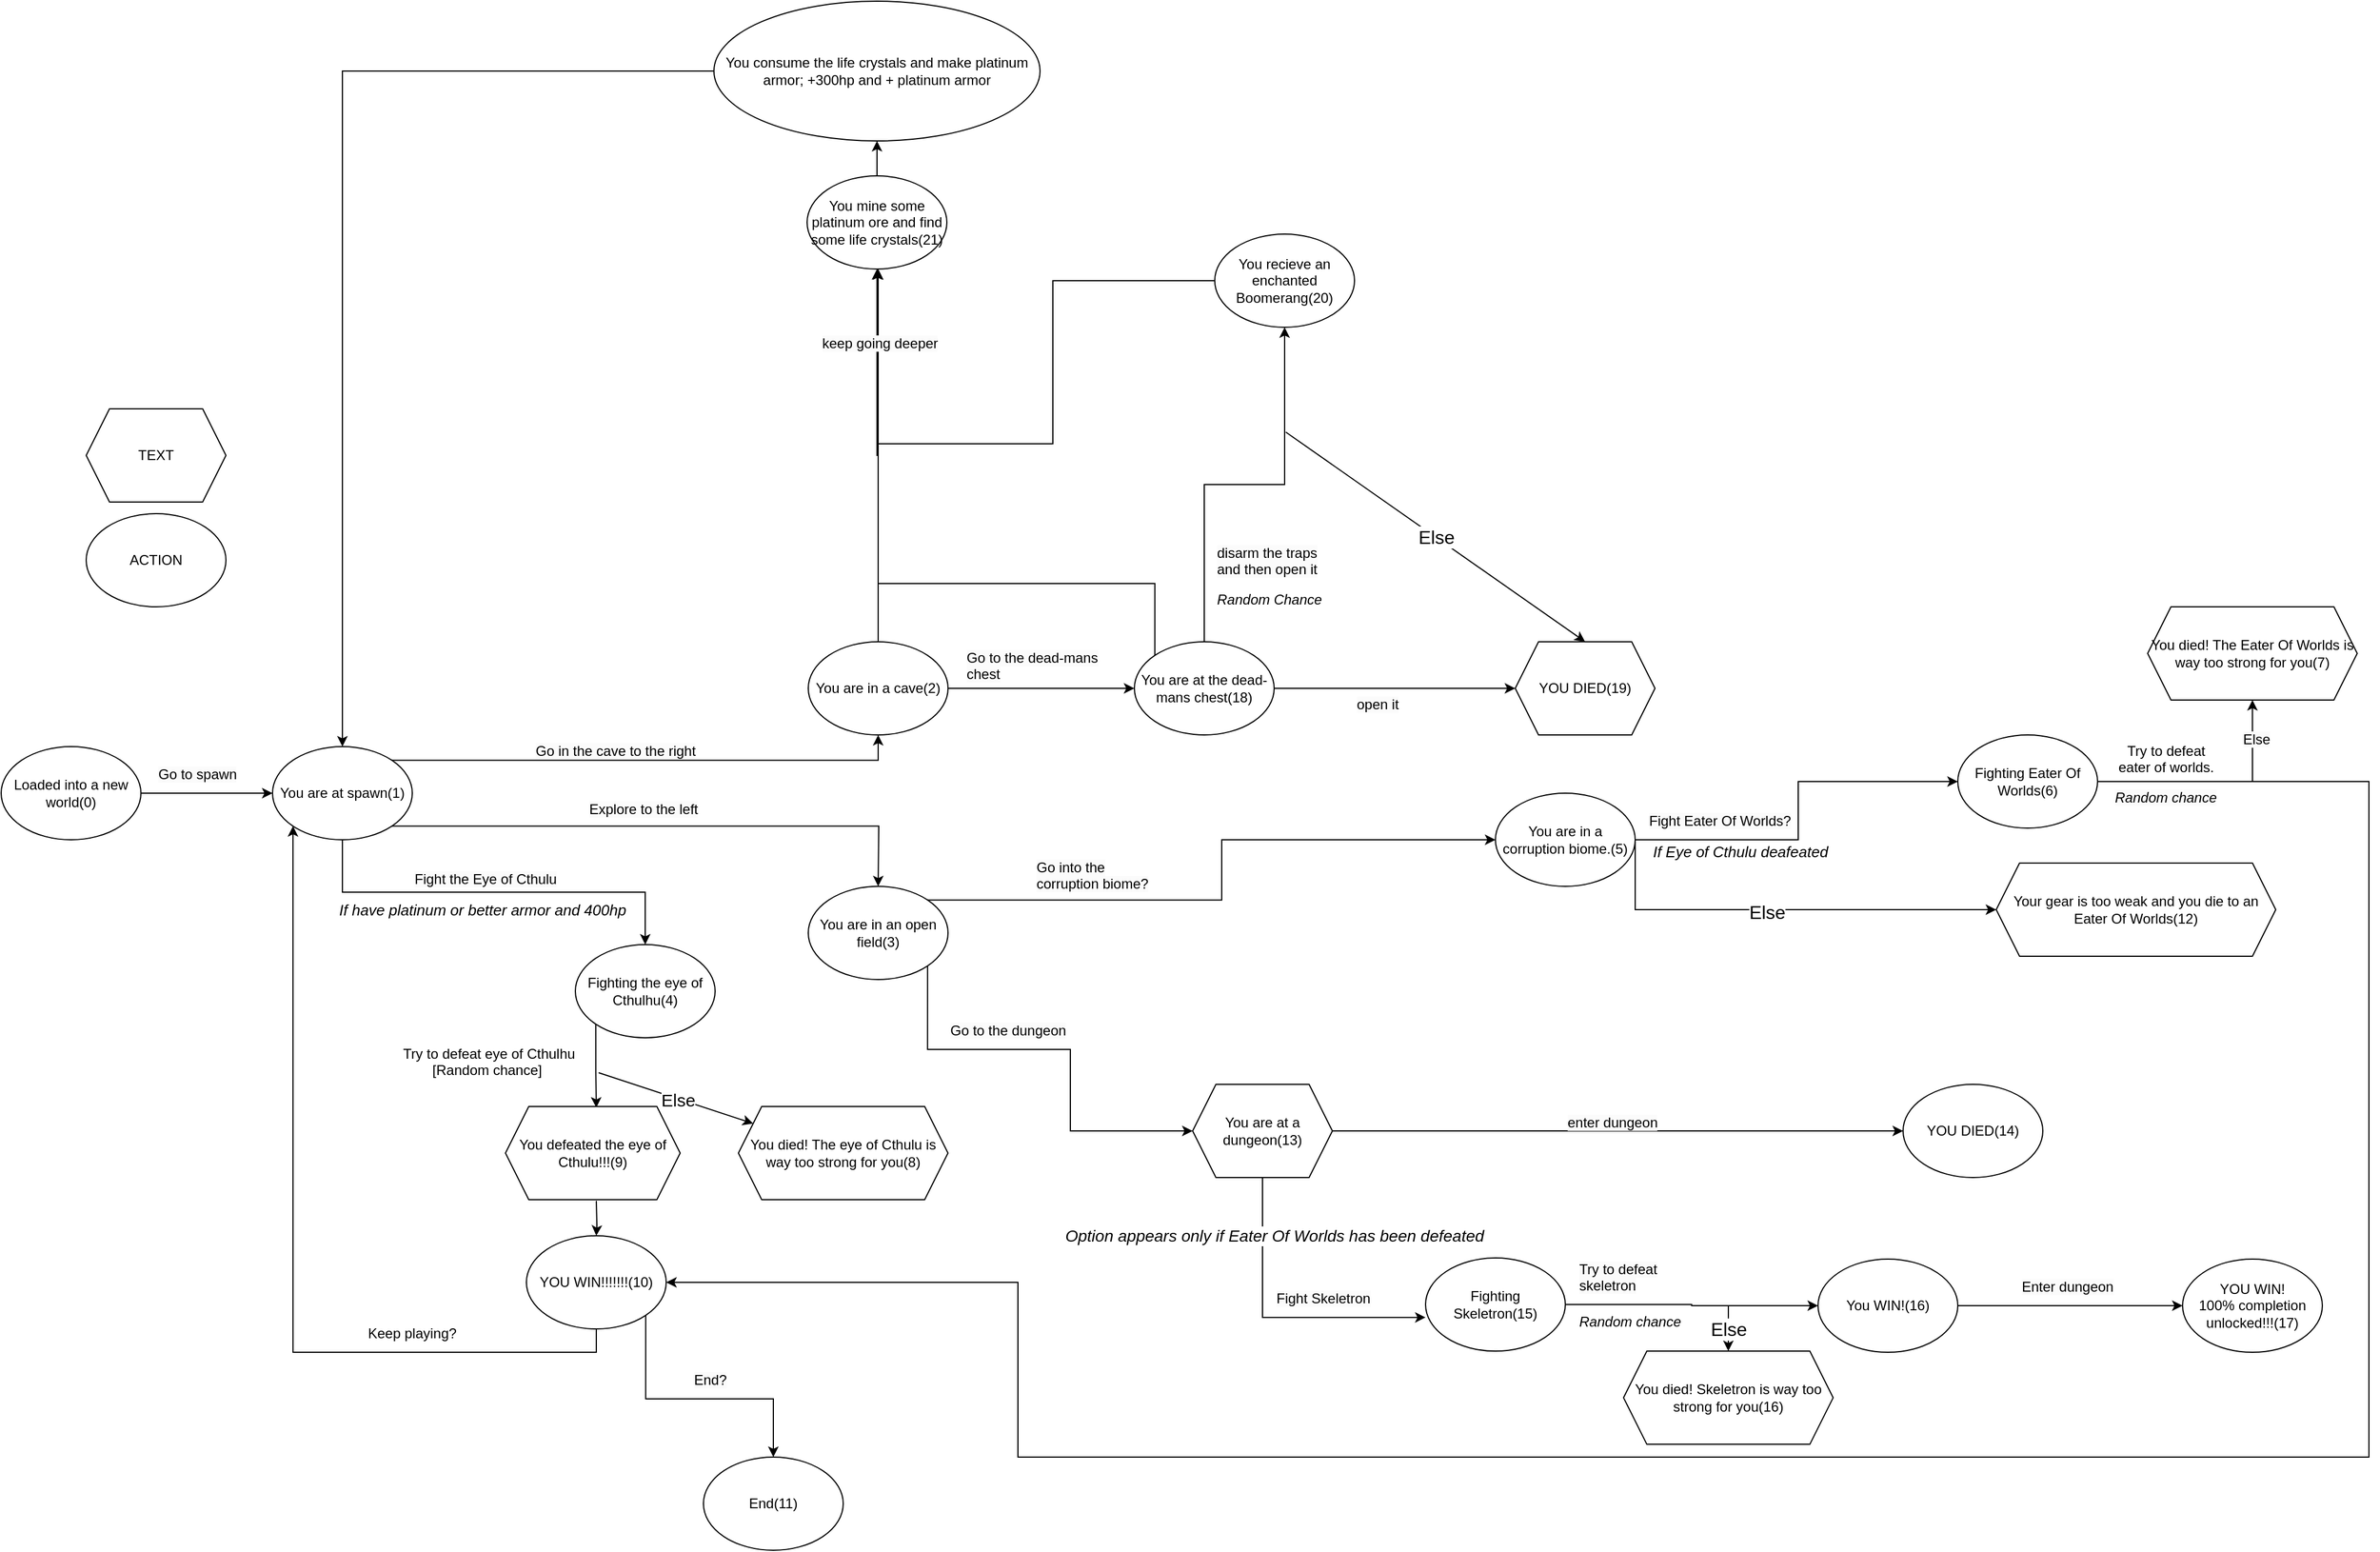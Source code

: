<mxfile version="24.8.6">
  <diagram name="Lapa-1" id="ODxWLyL7xiED9TAJw6he">
    <mxGraphModel dx="2620" dy="2102" grid="1" gridSize="10" guides="1" tooltips="1" connect="1" arrows="1" fold="1" page="1" pageScale="1" pageWidth="827" pageHeight="1169" math="0" shadow="0">
      <root>
        <mxCell id="0" />
        <mxCell id="1" parent="0" />
        <mxCell id="qAF3_04ZeRXYkpaXE9Lb-2" style="edgeStyle=orthogonalEdgeStyle;rounded=0;orthogonalLoop=1;jettySize=auto;html=1;exitX=1;exitY=0;exitDx=0;exitDy=0;" parent="1" source="qAF3_04ZeRXYkpaXE9Lb-1" target="qAF3_04ZeRXYkpaXE9Lb-4" edge="1">
          <mxGeometry relative="1" as="geometry">
            <mxPoint x="280" y="100" as="targetPoint" />
          </mxGeometry>
        </mxCell>
        <mxCell id="qAF3_04ZeRXYkpaXE9Lb-5" style="edgeStyle=orthogonalEdgeStyle;rounded=0;orthogonalLoop=1;jettySize=auto;html=1;exitX=1;exitY=1;exitDx=0;exitDy=0;" parent="1" source="qAF3_04ZeRXYkpaXE9Lb-1" edge="1">
          <mxGeometry relative="1" as="geometry">
            <mxPoint x="280" y="270" as="targetPoint" />
          </mxGeometry>
        </mxCell>
        <mxCell id="qAF3_04ZeRXYkpaXE9Lb-39" style="edgeStyle=orthogonalEdgeStyle;rounded=0;orthogonalLoop=1;jettySize=auto;html=1;exitX=0.5;exitY=1;exitDx=0;exitDy=0;" parent="1" source="qAF3_04ZeRXYkpaXE9Lb-1" target="qAF3_04ZeRXYkpaXE9Lb-40" edge="1">
          <mxGeometry relative="1" as="geometry">
            <mxPoint x="80" y="360" as="targetPoint" />
          </mxGeometry>
        </mxCell>
        <mxCell id="qAF3_04ZeRXYkpaXE9Lb-1" value="&lt;div&gt;You are at spawn(1)&lt;/div&gt;" style="ellipse;whiteSpace=wrap;html=1;" parent="1" vertex="1">
          <mxGeometry x="-240" y="150" width="120" height="80" as="geometry" />
        </mxCell>
        <mxCell id="qAF3_04ZeRXYkpaXE9Lb-16" style="edgeStyle=orthogonalEdgeStyle;rounded=0;orthogonalLoop=1;jettySize=auto;html=1;exitX=1;exitY=0.5;exitDx=0;exitDy=0;entryX=0;entryY=0.5;entryDx=0;entryDy=0;" parent="1" source="qAF3_04ZeRXYkpaXE9Lb-4" edge="1" target="XdzdodcFbIPAVNSuz9Bx-36">
          <mxGeometry relative="1" as="geometry">
            <mxPoint x="390" y="100" as="targetPoint" />
          </mxGeometry>
        </mxCell>
        <mxCell id="qAF3_04ZeRXYkpaXE9Lb-4" value="You are in a cave(2)" style="ellipse;whiteSpace=wrap;html=1;" parent="1" vertex="1">
          <mxGeometry x="220" y="60" width="120" height="80" as="geometry" />
        </mxCell>
        <mxCell id="qAF3_04ZeRXYkpaXE9Lb-9" style="edgeStyle=orthogonalEdgeStyle;rounded=0;orthogonalLoop=1;jettySize=auto;html=1;exitX=1;exitY=0;exitDx=0;exitDy=0;" parent="1" source="qAF3_04ZeRXYkpaXE9Lb-7" target="qAF3_04ZeRXYkpaXE9Lb-10" edge="1">
          <mxGeometry relative="1" as="geometry">
            <mxPoint x="440" y="230" as="targetPoint" />
          </mxGeometry>
        </mxCell>
        <mxCell id="qAF3_04ZeRXYkpaXE9Lb-13" style="edgeStyle=orthogonalEdgeStyle;rounded=0;orthogonalLoop=1;jettySize=auto;html=1;exitX=1;exitY=1;exitDx=0;exitDy=0;entryX=0;entryY=0.5;entryDx=0;entryDy=0;" parent="1" source="qAF3_04ZeRXYkpaXE9Lb-7" target="qAF3_04ZeRXYkpaXE9Lb-81" edge="1">
          <mxGeometry relative="1" as="geometry">
            <mxPoint x="430" y="380" as="targetPoint" />
            <Array as="points">
              <mxPoint x="322" y="410" />
              <mxPoint x="445" y="410" />
              <mxPoint x="445" y="480" />
            </Array>
          </mxGeometry>
        </mxCell>
        <mxCell id="qAF3_04ZeRXYkpaXE9Lb-7" value="You are in an open field(3)" style="ellipse;whiteSpace=wrap;html=1;" parent="1" vertex="1">
          <mxGeometry x="220" y="270" width="120" height="80" as="geometry" />
        </mxCell>
        <mxCell id="qAF3_04ZeRXYkpaXE9Lb-11" style="edgeStyle=orthogonalEdgeStyle;rounded=0;orthogonalLoop=1;jettySize=auto;html=1;exitX=1;exitY=0.5;exitDx=0;exitDy=0;entryX=0;entryY=0.5;entryDx=0;entryDy=0;" parent="1" source="qAF3_04ZeRXYkpaXE9Lb-10" edge="1" target="qAF3_04ZeRXYkpaXE9Lb-76">
          <mxGeometry relative="1" as="geometry">
            <mxPoint x="1290" y="190" as="targetPoint" />
            <Array as="points">
              <mxPoint x="930" y="290" />
            </Array>
          </mxGeometry>
        </mxCell>
        <mxCell id="qAF3_04ZeRXYkpaXE9Lb-56" value="&lt;font style=&quot;font-size: 16px;&quot;&gt;Else&lt;/font&gt;" style="edgeLabel;html=1;align=center;verticalAlign=middle;resizable=0;points=[];" parent="qAF3_04ZeRXYkpaXE9Lb-11" vertex="1" connectable="0">
          <mxGeometry x="-0.067" y="-2" relative="1" as="geometry">
            <mxPoint as="offset" />
          </mxGeometry>
        </mxCell>
        <mxCell id="qAF3_04ZeRXYkpaXE9Lb-54" style="edgeStyle=orthogonalEdgeStyle;rounded=0;orthogonalLoop=1;jettySize=auto;html=1;exitX=1;exitY=0.5;exitDx=0;exitDy=0;entryX=0;entryY=0.5;entryDx=0;entryDy=0;" parent="1" source="qAF3_04ZeRXYkpaXE9Lb-10" target="qAF3_04ZeRXYkpaXE9Lb-53" edge="1">
          <mxGeometry relative="1" as="geometry">
            <Array as="points">
              <mxPoint x="1070" y="230" />
              <mxPoint x="1070" y="180" />
            </Array>
          </mxGeometry>
        </mxCell>
        <mxCell id="qAF3_04ZeRXYkpaXE9Lb-55" value="&lt;span style=&quot;font-size: 13px;&quot;&gt;&lt;i&gt;If Eye of Cthulu deafeated&lt;/i&gt;&lt;/span&gt;" style="edgeLabel;html=1;align=center;verticalAlign=middle;resizable=0;points=[];" parent="qAF3_04ZeRXYkpaXE9Lb-54" vertex="1" connectable="0">
          <mxGeometry x="0.011" y="1" relative="1" as="geometry">
            <mxPoint x="-49" y="35" as="offset" />
          </mxGeometry>
        </mxCell>
        <mxCell id="qAF3_04ZeRXYkpaXE9Lb-10" value="You are in a corruption biome.(5)" style="ellipse;whiteSpace=wrap;html=1;" parent="1" vertex="1">
          <mxGeometry x="810" y="190" width="120" height="80" as="geometry" />
        </mxCell>
        <mxCell id="qAF3_04ZeRXYkpaXE9Lb-18" style="edgeStyle=orthogonalEdgeStyle;rounded=0;orthogonalLoop=1;jettySize=auto;html=1;exitX=1;exitY=0.5;exitDx=0;exitDy=0;entryX=0;entryY=0.5;entryDx=0;entryDy=0;" parent="1" target="qAF3_04ZeRXYkpaXE9Lb-69" edge="1" source="XdzdodcFbIPAVNSuz9Bx-36">
          <mxGeometry relative="1" as="geometry">
            <mxPoint x="870" y="30" as="targetPoint" />
            <mxPoint x="500" y="100" as="sourcePoint" />
          </mxGeometry>
        </mxCell>
        <mxCell id="qAF3_04ZeRXYkpaXE9Lb-20" style="edgeStyle=orthogonalEdgeStyle;rounded=0;orthogonalLoop=1;jettySize=auto;html=1;exitX=0.5;exitY=0;exitDx=0;exitDy=0;entryX=0.5;entryY=1;entryDx=0;entryDy=0;" parent="1" target="qAF3_04ZeRXYkpaXE9Lb-27" edge="1" source="XdzdodcFbIPAVNSuz9Bx-36">
          <mxGeometry relative="1" as="geometry">
            <mxPoint x="560" y="-90" as="targetPoint" />
            <mxPoint x="552.426" y="41.716" as="sourcePoint" />
          </mxGeometry>
        </mxCell>
        <mxCell id="qAF3_04ZeRXYkpaXE9Lb-25" style="edgeStyle=orthogonalEdgeStyle;rounded=0;orthogonalLoop=1;jettySize=auto;html=1;exitX=0;exitY=0;exitDx=0;exitDy=0;" parent="1" edge="1" source="XdzdodcFbIPAVNSuz9Bx-36">
          <mxGeometry relative="1" as="geometry">
            <mxPoint x="280" y="-260" as="targetPoint" />
            <mxPoint x="470" y="10" as="sourcePoint" />
            <Array as="points">
              <mxPoint x="518" y="10" />
              <mxPoint x="280" y="10" />
            </Array>
          </mxGeometry>
        </mxCell>
        <mxCell id="qAF3_04ZeRXYkpaXE9Lb-27" value="You recieve an enchanted Boomerang(20)" style="ellipse;whiteSpace=wrap;html=1;" parent="1" vertex="1">
          <mxGeometry x="569" y="-290" width="120" height="80" as="geometry" />
        </mxCell>
        <mxCell id="qAF3_04ZeRXYkpaXE9Lb-29" value="You mine some platinum ore and find some life crystals(21)" style="ellipse;whiteSpace=wrap;html=1;" parent="1" vertex="1">
          <mxGeometry x="219" y="-340" width="120" height="80" as="geometry" />
        </mxCell>
        <mxCell id="qAF3_04ZeRXYkpaXE9Lb-36" style="edgeStyle=orthogonalEdgeStyle;rounded=0;orthogonalLoop=1;jettySize=auto;html=1;exitX=0;exitY=0.5;exitDx=0;exitDy=0;" parent="1" source="qAF3_04ZeRXYkpaXE9Lb-33" target="qAF3_04ZeRXYkpaXE9Lb-1" edge="1">
          <mxGeometry relative="1" as="geometry" />
        </mxCell>
        <mxCell id="qAF3_04ZeRXYkpaXE9Lb-33" value="You consume the life crystals and make platinum armor; +300hp and + platinum armor" style="ellipse;whiteSpace=wrap;html=1;" parent="1" vertex="1">
          <mxGeometry x="139" y="-490" width="280" height="120" as="geometry" />
        </mxCell>
        <mxCell id="qAF3_04ZeRXYkpaXE9Lb-34" style="edgeStyle=orthogonalEdgeStyle;rounded=0;orthogonalLoop=1;jettySize=auto;html=1;exitX=0.5;exitY=0;exitDx=0;exitDy=0;entryX=0.5;entryY=1;entryDx=0;entryDy=0;" parent="1" source="qAF3_04ZeRXYkpaXE9Lb-4" target="qAF3_04ZeRXYkpaXE9Lb-29" edge="1">
          <mxGeometry relative="1" as="geometry">
            <mxPoint x="263.04" y="-140.96" as="targetPoint" />
          </mxGeometry>
        </mxCell>
        <mxCell id="qAF3_04ZeRXYkpaXE9Lb-38" value="" style="edgeStyle=orthogonalEdgeStyle;rounded=0;orthogonalLoop=1;jettySize=auto;html=1;" parent="1" source="qAF3_04ZeRXYkpaXE9Lb-37" target="qAF3_04ZeRXYkpaXE9Lb-1" edge="1">
          <mxGeometry relative="1" as="geometry" />
        </mxCell>
        <mxCell id="qAF3_04ZeRXYkpaXE9Lb-37" value="Loaded into a new world(0)" style="ellipse;whiteSpace=wrap;html=1;" parent="1" vertex="1">
          <mxGeometry x="-473" y="150" width="120" height="80" as="geometry" />
        </mxCell>
        <mxCell id="qAF3_04ZeRXYkpaXE9Lb-41" style="edgeStyle=orthogonalEdgeStyle;rounded=0;orthogonalLoop=1;jettySize=auto;html=1;exitX=0;exitY=1;exitDx=0;exitDy=0;" parent="1" source="qAF3_04ZeRXYkpaXE9Lb-40" edge="1">
          <mxGeometry relative="1" as="geometry">
            <mxPoint x="38.0" y="460" as="targetPoint" />
          </mxGeometry>
        </mxCell>
        <mxCell id="qAF3_04ZeRXYkpaXE9Lb-42" value="&lt;font style=&quot;font-size: 13px;&quot;&gt;&lt;i&gt;If have platinum or better armor and 400hp&lt;/i&gt;&lt;/font&gt;" style="edgeLabel;html=1;align=center;verticalAlign=middle;resizable=0;points=[];" parent="qAF3_04ZeRXYkpaXE9Lb-41" vertex="1" connectable="0">
          <mxGeometry x="-0.082" y="-2" relative="1" as="geometry">
            <mxPoint x="-96" y="-132" as="offset" />
          </mxGeometry>
        </mxCell>
        <mxCell id="qAF3_04ZeRXYkpaXE9Lb-40" value="Fighting the eye of Cthulhu(4)" style="ellipse;whiteSpace=wrap;html=1;" parent="1" vertex="1">
          <mxGeometry x="20" y="320" width="120" height="80" as="geometry" />
        </mxCell>
        <mxCell id="qAF3_04ZeRXYkpaXE9Lb-59" style="edgeStyle=orthogonalEdgeStyle;rounded=0;orthogonalLoop=1;jettySize=auto;html=1;exitX=0.5;exitY=1;exitDx=0;exitDy=0;" parent="1" target="qAF3_04ZeRXYkpaXE9Lb-60" edge="1">
          <mxGeometry relative="1" as="geometry">
            <mxPoint x="38" y="610" as="targetPoint" />
            <mxPoint x="38" y="540" as="sourcePoint" />
          </mxGeometry>
        </mxCell>
        <mxCell id="qAF3_04ZeRXYkpaXE9Lb-46" value="" style="endArrow=classic;html=1;rounded=0;" parent="1" target="qAF3_04ZeRXYkpaXE9Lb-74" edge="1">
          <mxGeometry width="50" height="50" relative="1" as="geometry">
            <mxPoint x="40" y="430" as="sourcePoint" />
            <mxPoint x="240.051" y="499.349" as="targetPoint" />
          </mxGeometry>
        </mxCell>
        <mxCell id="qAF3_04ZeRXYkpaXE9Lb-48" value="&lt;font style=&quot;font-size: 15px;&quot;&gt;Else&lt;/font&gt;" style="edgeLabel;html=1;align=center;verticalAlign=middle;resizable=0;points=[];" parent="qAF3_04ZeRXYkpaXE9Lb-46" vertex="1" connectable="0">
          <mxGeometry x="0.023" relative="1" as="geometry">
            <mxPoint as="offset" />
          </mxGeometry>
        </mxCell>
        <mxCell id="qAF3_04ZeRXYkpaXE9Lb-50" style="edgeStyle=orthogonalEdgeStyle;rounded=0;orthogonalLoop=1;jettySize=auto;html=1;exitX=0;exitY=0.5;exitDx=0;exitDy=0;" parent="1" edge="1">
          <mxGeometry relative="1" as="geometry">
            <mxPoint x="568.97" y="-250" as="sourcePoint" />
            <mxPoint x="279.97" y="-260" as="targetPoint" />
            <Array as="points">
              <mxPoint x="430" y="-250" />
              <mxPoint x="430" y="-110" />
              <mxPoint x="280" y="-110" />
            </Array>
          </mxGeometry>
        </mxCell>
        <mxCell id="qAF3_04ZeRXYkpaXE9Lb-53" value="Fighting Eater Of Worlds(6)" style="ellipse;whiteSpace=wrap;html=1;" parent="1" vertex="1">
          <mxGeometry x="1207" y="140" width="120" height="80" as="geometry" />
        </mxCell>
        <mxCell id="qAF3_04ZeRXYkpaXE9Lb-60" value="YOU WIN!!!!!!!(10)" style="ellipse;whiteSpace=wrap;html=1;" parent="1" vertex="1">
          <mxGeometry x="-22" y="570" width="120" height="80" as="geometry" />
        </mxCell>
        <mxCell id="qAF3_04ZeRXYkpaXE9Lb-62" value="" style="edgeStyle=orthogonalEdgeStyle;rounded=0;orthogonalLoop=1;jettySize=auto;html=1;exitX=0.5;exitY=1;exitDx=0;exitDy=0;entryX=0;entryY=1;entryDx=0;entryDy=0;" parent="1" source="qAF3_04ZeRXYkpaXE9Lb-60" target="qAF3_04ZeRXYkpaXE9Lb-1" edge="1">
          <mxGeometry relative="1" as="geometry">
            <mxPoint x="-136.0" y="759.04" as="targetPoint" />
            <mxPoint x="38" y="650" as="sourcePoint" />
          </mxGeometry>
        </mxCell>
        <mxCell id="qAF3_04ZeRXYkpaXE9Lb-65" value="End(11)" style="ellipse;whiteSpace=wrap;html=1;" parent="1" vertex="1">
          <mxGeometry x="130" y="760" width="120" height="80" as="geometry" />
        </mxCell>
        <mxCell id="qAF3_04ZeRXYkpaXE9Lb-69" value="YOU DIED(19)" style="shape=hexagon;perimeter=hexagonPerimeter2;whiteSpace=wrap;html=1;fixedSize=1;" parent="1" vertex="1">
          <mxGeometry x="827" y="60" width="120" height="80" as="geometry" />
        </mxCell>
        <mxCell id="qAF3_04ZeRXYkpaXE9Lb-72" value="TEXT" style="shape=hexagon;perimeter=hexagonPerimeter2;whiteSpace=wrap;html=1;fixedSize=1;" parent="1" vertex="1">
          <mxGeometry x="-400" y="-140" width="120" height="80" as="geometry" />
        </mxCell>
        <mxCell id="qAF3_04ZeRXYkpaXE9Lb-73" value="ACTION" style="ellipse;whiteSpace=wrap;html=1;" parent="1" vertex="1">
          <mxGeometry x="-400" y="-50" width="120" height="80" as="geometry" />
        </mxCell>
        <mxCell id="qAF3_04ZeRXYkpaXE9Lb-74" value="You died! The eye of Cthulu is way too strong for you(8)" style="shape=hexagon;perimeter=hexagonPerimeter2;whiteSpace=wrap;html=1;fixedSize=1;" parent="1" vertex="1">
          <mxGeometry x="160" y="459" width="179.95" height="80" as="geometry" />
        </mxCell>
        <mxCell id="qAF3_04ZeRXYkpaXE9Lb-75" value="You defeated the eye of Cthulu!!!(9)" style="shape=hexagon;perimeter=hexagonPerimeter2;whiteSpace=wrap;html=1;fixedSize=1;" parent="1" vertex="1">
          <mxGeometry x="-40" y="459" width="150" height="80" as="geometry" />
        </mxCell>
        <mxCell id="qAF3_04ZeRXYkpaXE9Lb-76" value="Your gear is too weak and you die to an Eater Of Worlds(12)" style="shape=hexagon;perimeter=hexagonPerimeter2;whiteSpace=wrap;html=1;fixedSize=1;" parent="1" vertex="1">
          <mxGeometry x="1240" y="250" width="240" height="80" as="geometry" />
        </mxCell>
        <mxCell id="qAF3_04ZeRXYkpaXE9Lb-82" style="edgeStyle=orthogonalEdgeStyle;rounded=0;orthogonalLoop=1;jettySize=auto;html=1;exitX=1;exitY=0.5;exitDx=0;exitDy=0;entryX=0;entryY=0.5;entryDx=0;entryDy=0;" parent="1" source="qAF3_04ZeRXYkpaXE9Lb-81" target="qAF3_04ZeRXYkpaXE9Lb-86" edge="1">
          <mxGeometry relative="1" as="geometry">
            <mxPoint x="870" y="480" as="targetPoint" />
          </mxGeometry>
        </mxCell>
        <mxCell id="qAF3_04ZeRXYkpaXE9Lb-81" value="You are at a dungeon(13)" style="shape=hexagon;perimeter=hexagonPerimeter2;whiteSpace=wrap;html=1;fixedSize=1;" parent="1" vertex="1">
          <mxGeometry x="550" y="440" width="120" height="80" as="geometry" />
        </mxCell>
        <mxCell id="qAF3_04ZeRXYkpaXE9Lb-86" value="YOU DIED(14)" style="ellipse;whiteSpace=wrap;html=1;" parent="1" vertex="1">
          <mxGeometry x="1160" y="440" width="120" height="80" as="geometry" />
        </mxCell>
        <mxCell id="qAF3_04ZeRXYkpaXE9Lb-92" style="edgeStyle=orthogonalEdgeStyle;rounded=0;orthogonalLoop=1;jettySize=auto;html=1;exitX=1;exitY=0.5;exitDx=0;exitDy=0;" parent="1" source="qAF3_04ZeRXYkpaXE9Lb-88" target="qAF3_04ZeRXYkpaXE9Lb-91" edge="1">
          <mxGeometry relative="1" as="geometry" />
        </mxCell>
        <mxCell id="qAF3_04ZeRXYkpaXE9Lb-88" value="Fighting Skeletron(15)" style="ellipse;whiteSpace=wrap;html=1;" parent="1" vertex="1">
          <mxGeometry x="750" y="589.04" width="120" height="80" as="geometry" />
        </mxCell>
        <mxCell id="qAF3_04ZeRXYkpaXE9Lb-89" style="edgeStyle=orthogonalEdgeStyle;rounded=0;orthogonalLoop=1;jettySize=auto;html=1;exitX=0.5;exitY=1;exitDx=0;exitDy=0;entryX=0;entryY=0.638;entryDx=0;entryDy=0;entryPerimeter=0;" parent="1" source="qAF3_04ZeRXYkpaXE9Lb-81" target="qAF3_04ZeRXYkpaXE9Lb-88" edge="1">
          <mxGeometry relative="1" as="geometry" />
        </mxCell>
        <mxCell id="qAF3_04ZeRXYkpaXE9Lb-90" value="&lt;font size=&quot;1&quot; style=&quot;&quot;&gt;&lt;i style=&quot;font-size: 14px;&quot;&gt;Option appears only if Eater Of Worlds has been defeated&lt;/i&gt;&lt;/font&gt;" style="edgeLabel;html=1;align=center;verticalAlign=middle;resizable=0;points=[];" parent="qAF3_04ZeRXYkpaXE9Lb-89" vertex="1" connectable="0">
          <mxGeometry x="-0.504" relative="1" as="geometry">
            <mxPoint x="10" y="-15" as="offset" />
          </mxGeometry>
        </mxCell>
        <mxCell id="qAF3_04ZeRXYkpaXE9Lb-93" style="edgeStyle=orthogonalEdgeStyle;rounded=0;orthogonalLoop=1;jettySize=auto;html=1;exitX=1;exitY=0.5;exitDx=0;exitDy=0;" parent="1" source="qAF3_04ZeRXYkpaXE9Lb-91" target="qAF3_04ZeRXYkpaXE9Lb-95" edge="1">
          <mxGeometry relative="1" as="geometry">
            <mxPoint x="1420" y="630.276" as="targetPoint" />
          </mxGeometry>
        </mxCell>
        <mxCell id="qAF3_04ZeRXYkpaXE9Lb-91" value="You WIN!(16)" style="ellipse;whiteSpace=wrap;html=1;" parent="1" vertex="1">
          <mxGeometry x="1087" y="590.02" width="120" height="80" as="geometry" />
        </mxCell>
        <mxCell id="qAF3_04ZeRXYkpaXE9Lb-95" value="YOU WIN!&lt;div&gt;100% completion unlocked!!!(17)&lt;/div&gt;" style="ellipse;whiteSpace=wrap;html=1;" parent="1" vertex="1">
          <mxGeometry x="1400" y="590.016" width="120" height="80" as="geometry" />
        </mxCell>
        <mxCell id="XdzdodcFbIPAVNSuz9Bx-1" value="&lt;span style=&quot;color: rgb(0, 0, 0); font-family: Helvetica; font-size: 12px; font-style: normal; font-variant-ligatures: normal; font-variant-caps: normal; font-weight: 400; letter-spacing: normal; orphans: 2; text-align: center; text-indent: 0px; text-transform: none; widows: 2; word-spacing: 0px; -webkit-text-stroke-width: 0px; white-space: normal; background-color: rgb(251, 251, 251); text-decoration-thickness: initial; text-decoration-style: initial; text-decoration-color: initial; display: inline !important; float: none;&quot;&gt;Go to spawn&lt;/span&gt;&lt;div&gt;&lt;span style=&quot;color: rgb(0, 0, 0); font-family: Helvetica; font-size: 12px; font-style: normal; font-variant-ligatures: normal; font-variant-caps: normal; font-weight: 400; letter-spacing: normal; orphans: 2; text-align: center; text-indent: 0px; text-transform: none; widows: 2; word-spacing: 0px; -webkit-text-stroke-width: 0px; white-space: normal; background-color: rgb(251, 251, 251); text-decoration-thickness: initial; text-decoration-style: initial; text-decoration-color: initial; display: inline !important; float: none;&quot;&gt;&lt;br&gt;&lt;/span&gt;&lt;/div&gt;" style="text;whiteSpace=wrap;html=1;" vertex="1" parent="1">
          <mxGeometry x="-340" y="160" width="110" height="40" as="geometry" />
        </mxCell>
        <mxCell id="XdzdodcFbIPAVNSuz9Bx-2" value="&lt;span style=&quot;color: rgb(0, 0, 0); font-family: Helvetica; font-size: 12px; font-style: normal; font-variant-ligatures: normal; font-variant-caps: normal; font-weight: 400; letter-spacing: normal; orphans: 2; text-align: center; text-indent: 0px; text-transform: none; widows: 2; word-spacing: 0px; -webkit-text-stroke-width: 0px; white-space: normal; background-color: rgb(251, 251, 251); text-decoration-thickness: initial; text-decoration-style: initial; text-decoration-color: initial; display: inline !important; float: none;&quot;&gt;Go in the cave to the right&lt;/span&gt;" style="text;whiteSpace=wrap;html=1;" vertex="1" parent="1">
          <mxGeometry x="-16" y="140" width="170" height="40" as="geometry" />
        </mxCell>
        <mxCell id="XdzdodcFbIPAVNSuz9Bx-3" value="&lt;span style=&quot;color: rgb(0, 0, 0); font-family: Helvetica; font-size: 12px; font-style: normal; font-variant-ligatures: normal; font-variant-caps: normal; font-weight: 400; letter-spacing: normal; orphans: 2; text-align: center; text-indent: 0px; text-transform: none; widows: 2; word-spacing: 0px; -webkit-text-stroke-width: 0px; white-space: normal; background-color: rgb(251, 251, 251); text-decoration-thickness: initial; text-decoration-style: initial; text-decoration-color: initial; display: inline !important; float: none;&quot;&gt;Explore to the left&lt;/span&gt;" style="text;whiteSpace=wrap;html=1;" vertex="1" parent="1">
          <mxGeometry x="30" y="190" width="130" height="40" as="geometry" />
        </mxCell>
        <mxCell id="XdzdodcFbIPAVNSuz9Bx-4" value="&lt;span style=&quot;color: rgb(0, 0, 0); font-family: Helvetica; font-size: 12px; font-style: normal; font-variant-ligatures: normal; font-variant-caps: normal; font-weight: 400; letter-spacing: normal; orphans: 2; text-align: center; text-indent: 0px; text-transform: none; widows: 2; word-spacing: 0px; -webkit-text-stroke-width: 0px; white-space: normal; background-color: rgb(251, 251, 251); text-decoration-thickness: initial; text-decoration-style: initial; text-decoration-color: initial; display: inline !important; float: none;&quot;&gt;Fight the Eye of Cthulu&lt;/span&gt;" style="text;whiteSpace=wrap;html=1;" vertex="1" parent="1">
          <mxGeometry x="-120" y="250" width="160" height="40" as="geometry" />
        </mxCell>
        <mxCell id="XdzdodcFbIPAVNSuz9Bx-5" value="&lt;div style=&quot;text-align: center;&quot;&gt;&lt;span style=&quot;background-color: initial;&quot;&gt;Try to defeat eye of Cthulhu [Random chance]&amp;nbsp;&lt;/span&gt;&lt;/div&gt;" style="text;whiteSpace=wrap;html=1;" vertex="1" parent="1">
          <mxGeometry x="-150" y="400" width="190" height="40" as="geometry" />
        </mxCell>
        <mxCell id="XdzdodcFbIPAVNSuz9Bx-6" value="&lt;div style=&quot;text-align: center;&quot;&gt;Keep playing?&lt;/div&gt;" style="text;whiteSpace=wrap;html=1;" vertex="1" parent="1">
          <mxGeometry x="-160" y="640" width="100" height="40" as="geometry" />
        </mxCell>
        <mxCell id="XdzdodcFbIPAVNSuz9Bx-8" value="" style="edgeStyle=orthogonalEdgeStyle;rounded=0;orthogonalLoop=1;jettySize=auto;html=1;exitX=1;exitY=1;exitDx=0;exitDy=0;entryX=0.5;entryY=0;entryDx=0;entryDy=0;" edge="1" parent="1" source="qAF3_04ZeRXYkpaXE9Lb-60" target="qAF3_04ZeRXYkpaXE9Lb-65">
          <mxGeometry relative="1" as="geometry">
            <mxPoint x="80" y="638" as="sourcePoint" />
            <mxPoint x="170" y="730" as="targetPoint" />
            <Array as="points">
              <mxPoint x="80" y="710" />
              <mxPoint x="190" y="710" />
            </Array>
          </mxGeometry>
        </mxCell>
        <mxCell id="XdzdodcFbIPAVNSuz9Bx-7" value="&lt;span style=&quot;color: rgb(0, 0, 0); font-family: Helvetica; font-size: 12px; font-style: normal; font-variant-ligatures: normal; font-variant-caps: normal; font-weight: 400; letter-spacing: normal; orphans: 2; text-align: center; text-indent: 0px; text-transform: none; widows: 2; word-spacing: 0px; -webkit-text-stroke-width: 0px; white-space: normal; background-color: rgb(251, 251, 251); text-decoration-thickness: initial; text-decoration-style: initial; text-decoration-color: initial; display: inline !important; float: none;&quot;&gt;End?&lt;/span&gt;" style="text;whiteSpace=wrap;html=1;" vertex="1" parent="1">
          <mxGeometry x="120" y="680" width="110" height="40" as="geometry" />
        </mxCell>
        <mxCell id="XdzdodcFbIPAVNSuz9Bx-9" value="&lt;span style=&quot;color: rgb(0, 0, 0); font-family: Helvetica; font-size: 12px; font-style: normal; font-variant-ligatures: normal; font-variant-caps: normal; font-weight: 400; letter-spacing: normal; orphans: 2; text-align: center; text-indent: 0px; text-transform: none; widows: 2; word-spacing: 0px; -webkit-text-stroke-width: 0px; white-space: normal; background-color: rgb(251, 251, 251); text-decoration-thickness: initial; text-decoration-style: initial; text-decoration-color: initial; display: inline !important; float: none;&quot;&gt;Go into the corruption biome?&lt;/span&gt;" style="text;whiteSpace=wrap;html=1;" vertex="1" parent="1">
          <mxGeometry x="414" y="240" width="110" height="40" as="geometry" />
        </mxCell>
        <mxCell id="XdzdodcFbIPAVNSuz9Bx-10" value="&lt;span style=&quot;color: rgb(0, 0, 0); font-family: Helvetica; font-size: 12px; font-style: normal; font-variant-ligatures: normal; font-variant-caps: normal; font-weight: 400; letter-spacing: normal; orphans: 2; text-align: center; text-indent: 0px; text-transform: none; widows: 2; word-spacing: 0px; -webkit-text-stroke-width: 0px; white-space: normal; background-color: rgb(251, 251, 251); text-decoration-thickness: initial; text-decoration-style: initial; text-decoration-color: initial; display: inline !important; float: none;&quot;&gt;Fight Eater Of Worlds?&lt;/span&gt;" style="text;whiteSpace=wrap;html=1;" vertex="1" parent="1">
          <mxGeometry x="940" y="200" width="190" height="40" as="geometry" />
        </mxCell>
        <mxCell id="XdzdodcFbIPAVNSuz9Bx-11" value="" style="endArrow=classic;html=1;rounded=0;exitX=1;exitY=0.5;exitDx=0;exitDy=0;entryX=1;entryY=0.5;entryDx=0;entryDy=0;" edge="1" parent="1" source="qAF3_04ZeRXYkpaXE9Lb-53" target="qAF3_04ZeRXYkpaXE9Lb-60">
          <mxGeometry width="50" height="50" relative="1" as="geometry">
            <mxPoint x="860" y="470" as="sourcePoint" />
            <mxPoint x="110" y="610" as="targetPoint" />
            <Array as="points">
              <mxPoint x="1560" y="180" />
              <mxPoint x="1560" y="760" />
              <mxPoint x="400" y="760" />
              <mxPoint x="400" y="610" />
            </Array>
          </mxGeometry>
        </mxCell>
        <mxCell id="XdzdodcFbIPAVNSuz9Bx-14" value="You died! The Eater Of Worlds&lt;span style=&quot;background-color: initial;&quot;&gt;&amp;nbsp;is way too strong for you(7)&lt;/span&gt;" style="shape=hexagon;perimeter=hexagonPerimeter2;whiteSpace=wrap;html=1;fixedSize=1;" vertex="1" parent="1">
          <mxGeometry x="1370" y="30" width="179.95" height="80" as="geometry" />
        </mxCell>
        <mxCell id="XdzdodcFbIPAVNSuz9Bx-15" value="" style="endArrow=classic;html=1;rounded=0;entryX=0.5;entryY=1;entryDx=0;entryDy=0;" edge="1" parent="1" target="XdzdodcFbIPAVNSuz9Bx-14">
          <mxGeometry width="50" height="50" relative="1" as="geometry">
            <mxPoint x="1460" y="180" as="sourcePoint" />
            <mxPoint x="1430" y="120" as="targetPoint" />
          </mxGeometry>
        </mxCell>
        <mxCell id="XdzdodcFbIPAVNSuz9Bx-17" value="&lt;span style=&quot;color: rgb(0, 0, 0); font-family: Helvetica; font-size: 12px; font-style: normal; font-variant-ligatures: normal; font-variant-caps: normal; font-weight: 400; letter-spacing: normal; orphans: 2; text-align: center; text-indent: 0px; text-transform: none; widows: 2; word-spacing: 0px; -webkit-text-stroke-width: 0px; white-space: normal; background-color: rgb(251, 251, 251); text-decoration-thickness: initial; text-decoration-style: initial; text-decoration-color: initial; display: inline !important; float: none;&quot;&gt;Else&lt;/span&gt;" style="text;whiteSpace=wrap;html=1;" vertex="1" parent="1">
          <mxGeometry x="1450" y="130" width="60" height="40" as="geometry" />
        </mxCell>
        <mxCell id="XdzdodcFbIPAVNSuz9Bx-18" value="&lt;div style=&quot;text-align: center;&quot;&gt;&lt;span style=&quot;background-color: initial;&quot;&gt;Try to defeat eater of worlds.&lt;/span&gt;&lt;/div&gt;&lt;div style=&quot;text-align: center;&quot;&gt;&lt;span style=&quot;background-color: initial;&quot;&gt;&lt;br&gt;&lt;/span&gt;&lt;/div&gt;" style="text;whiteSpace=wrap;html=1;" vertex="1" parent="1">
          <mxGeometry x="1340" y="140" width="90" height="40" as="geometry" />
        </mxCell>
        <mxCell id="XdzdodcFbIPAVNSuz9Bx-19" value="&lt;span style=&quot;color: rgb(0, 0, 0); font-family: Helvetica; font-size: 12px; font-variant-ligatures: normal; font-variant-caps: normal; font-weight: 400; letter-spacing: normal; orphans: 2; text-align: center; text-indent: 0px; text-transform: none; widows: 2; word-spacing: 0px; -webkit-text-stroke-width: 0px; white-space: normal; background-color: rgb(251, 251, 251); text-decoration-thickness: initial; text-decoration-style: initial; text-decoration-color: initial; float: none; display: inline !important;&quot;&gt;&lt;i&gt;Random chance&lt;/i&gt;&lt;/span&gt;" style="text;whiteSpace=wrap;html=1;" vertex="1" parent="1">
          <mxGeometry x="1340" y="180" width="100" height="40" as="geometry" />
        </mxCell>
        <mxCell id="XdzdodcFbIPAVNSuz9Bx-20" value="&lt;span style=&quot;color: rgb(0, 0, 0); font-family: Helvetica; font-size: 12px; font-style: normal; font-variant-ligatures: normal; font-variant-caps: normal; font-weight: 400; letter-spacing: normal; orphans: 2; text-align: center; text-indent: 0px; text-transform: none; widows: 2; word-spacing: 0px; -webkit-text-stroke-width: 0px; white-space: normal; background-color: rgb(251, 251, 251); text-decoration-thickness: initial; text-decoration-style: initial; text-decoration-color: initial; display: inline !important; float: none;&quot;&gt;Go to the dungeon&lt;/span&gt;" style="text;whiteSpace=wrap;html=1;" vertex="1" parent="1">
          <mxGeometry x="339.95" y="380" width="140" height="40" as="geometry" />
        </mxCell>
        <mxCell id="XdzdodcFbIPAVNSuz9Bx-21" value="&lt;span style=&quot;color: rgb(0, 0, 0); font-family: Helvetica; font-size: 12px; font-style: normal; font-variant-ligatures: normal; font-variant-caps: normal; font-weight: 400; letter-spacing: normal; orphans: 2; text-align: center; text-indent: 0px; text-transform: none; widows: 2; word-spacing: 0px; -webkit-text-stroke-width: 0px; white-space: normal; background-color: rgb(251, 251, 251); text-decoration-thickness: initial; text-decoration-style: initial; text-decoration-color: initial; display: inline !important; float: none;&quot;&gt;enter dungeon&lt;/span&gt;" style="text;whiteSpace=wrap;html=1;" vertex="1" parent="1">
          <mxGeometry x="870" y="459" width="110" height="40" as="geometry" />
        </mxCell>
        <mxCell id="XdzdodcFbIPAVNSuz9Bx-23" value="&lt;span style=&quot;color: rgb(0, 0, 0); font-family: Helvetica; font-size: 12px; font-style: normal; font-variant-ligatures: normal; font-variant-caps: normal; font-weight: 400; letter-spacing: normal; orphans: 2; text-align: center; text-indent: 0px; text-transform: none; widows: 2; word-spacing: 0px; -webkit-text-stroke-width: 0px; white-space: normal; background-color: rgb(251, 251, 251); text-decoration-thickness: initial; text-decoration-style: initial; text-decoration-color: initial; display: inline !important; float: none;&quot;&gt;Fight Skeletron&lt;/span&gt;" style="text;whiteSpace=wrap;html=1;" vertex="1" parent="1">
          <mxGeometry x="620" y="610" width="100" height="40" as="geometry" />
        </mxCell>
        <mxCell id="XdzdodcFbIPAVNSuz9Bx-26" value="&lt;span style=&quot;color: rgb(0, 0, 0); font-family: Helvetica; font-size: 12px; font-style: normal; font-variant-ligatures: normal; font-variant-caps: normal; font-weight: 400; letter-spacing: normal; orphans: 2; text-align: center; text-indent: 0px; text-transform: none; widows: 2; word-spacing: 0px; -webkit-text-stroke-width: 0px; white-space: normal; background-color: rgb(251, 251, 251); text-decoration-thickness: initial; text-decoration-style: initial; text-decoration-color: initial; display: inline !important; float: none;&quot;&gt;Try to defeat skeletron&lt;/span&gt;" style="text;whiteSpace=wrap;html=1;" vertex="1" parent="1">
          <mxGeometry x="880" y="585" width="110" height="40" as="geometry" />
        </mxCell>
        <mxCell id="XdzdodcFbIPAVNSuz9Bx-27" value="&lt;i style=&quot;forced-color-adjust: none; color: rgb(0, 0, 0); font-family: Helvetica; font-size: 12px; font-variant-ligatures: normal; font-variant-caps: normal; font-weight: 400; letter-spacing: normal; orphans: 2; text-align: center; text-indent: 0px; text-transform: none; widows: 2; word-spacing: 0px; -webkit-text-stroke-width: 0px; white-space: normal; text-decoration-thickness: initial; text-decoration-style: initial; text-decoration-color: initial;&quot;&gt;Random chance&lt;/i&gt;" style="text;whiteSpace=wrap;html=1;" vertex="1" parent="1">
          <mxGeometry x="880" y="630.02" width="120" height="40" as="geometry" />
        </mxCell>
        <mxCell id="XdzdodcFbIPAVNSuz9Bx-28" value="You died! Skeletron&lt;span style=&quot;background-color: initial;&quot;&gt;&amp;nbsp;is way too strong for you(16)&lt;/span&gt;" style="shape=hexagon;perimeter=hexagonPerimeter2;whiteSpace=wrap;html=1;fixedSize=1;" vertex="1" parent="1">
          <mxGeometry x="920" y="669.04" width="179.95" height="80" as="geometry" />
        </mxCell>
        <mxCell id="XdzdodcFbIPAVNSuz9Bx-29" value="" style="endArrow=classic;html=1;rounded=0;entryX=0.5;entryY=0;entryDx=0;entryDy=0;" edge="1" parent="1" target="XdzdodcFbIPAVNSuz9Bx-28">
          <mxGeometry width="50" height="50" relative="1" as="geometry">
            <mxPoint x="1010" y="630" as="sourcePoint" />
            <mxPoint x="890" y="490" as="targetPoint" />
          </mxGeometry>
        </mxCell>
        <mxCell id="XdzdodcFbIPAVNSuz9Bx-32" value="&lt;span style=&quot;color: rgb(0, 0, 0); font-family: Helvetica; font-size: 12px; font-style: normal; font-variant-ligatures: normal; font-variant-caps: normal; font-weight: 400; letter-spacing: normal; orphans: 2; text-align: center; text-indent: 0px; text-transform: none; widows: 2; word-spacing: 0px; -webkit-text-stroke-width: 0px; white-space: normal; background-color: rgb(251, 251, 251); text-decoration-thickness: initial; text-decoration-style: initial; text-decoration-color: initial; display: inline !important; float: none;&quot;&gt;Enter dungeon&lt;/span&gt;" style="text;whiteSpace=wrap;html=1;" vertex="1" parent="1">
          <mxGeometry x="1260" y="600" width="110" height="40" as="geometry" />
        </mxCell>
        <mxCell id="XdzdodcFbIPAVNSuz9Bx-34" value="&lt;font style=&quot;font-size: 16px;&quot;&gt;Else&lt;/font&gt;" style="edgeLabel;html=1;align=center;verticalAlign=middle;resizable=0;points=[];" vertex="1" connectable="0" parent="1">
          <mxGeometry x="1009.977" y="650.0" as="geometry" />
        </mxCell>
        <mxCell id="XdzdodcFbIPAVNSuz9Bx-35" value="&lt;span style=&quot;color: rgb(0, 0, 0); font-family: Helvetica; font-size: 12px; font-style: normal; font-variant-ligatures: normal; font-variant-caps: normal; font-weight: 400; letter-spacing: normal; orphans: 2; text-align: center; text-indent: 0px; text-transform: none; widows: 2; word-spacing: 0px; -webkit-text-stroke-width: 0px; white-space: normal; background-color: rgb(251, 251, 251); text-decoration-thickness: initial; text-decoration-style: initial; text-decoration-color: initial; display: inline !important; float: none;&quot;&gt;Go to the dead-mans chest&lt;/span&gt;" style="text;whiteSpace=wrap;html=1;" vertex="1" parent="1">
          <mxGeometry x="354" y="60" width="120" height="40" as="geometry" />
        </mxCell>
        <mxCell id="XdzdodcFbIPAVNSuz9Bx-36" value="You are at the dead-mans chest(18)" style="ellipse;whiteSpace=wrap;html=1;" vertex="1" parent="1">
          <mxGeometry x="500" y="60" width="120" height="80" as="geometry" />
        </mxCell>
        <mxCell id="XdzdodcFbIPAVNSuz9Bx-38" value="&lt;span style=&quot;color: rgb(0, 0, 0); font-family: Helvetica; font-size: 12px; font-style: normal; font-variant-ligatures: normal; font-variant-caps: normal; font-weight: 400; letter-spacing: normal; orphans: 2; text-align: center; text-indent: 0px; text-transform: none; widows: 2; word-spacing: 0px; -webkit-text-stroke-width: 0px; white-space: normal; background-color: rgb(251, 251, 251); text-decoration-thickness: initial; text-decoration-style: initial; text-decoration-color: initial; display: inline !important; float: none;&quot;&gt;open it&lt;/span&gt;" style="text;whiteSpace=wrap;html=1;" vertex="1" parent="1">
          <mxGeometry x="689" y="100" width="70" height="40" as="geometry" />
        </mxCell>
        <mxCell id="XdzdodcFbIPAVNSuz9Bx-39" value="&lt;span style=&quot;color: rgb(0, 0, 0); font-family: Helvetica; font-size: 12px; font-style: normal; font-variant-ligatures: normal; font-variant-caps: normal; font-weight: 400; letter-spacing: normal; orphans: 2; text-align: center; text-indent: 0px; text-transform: none; widows: 2; word-spacing: 0px; -webkit-text-stroke-width: 0px; white-space: normal; background-color: rgb(251, 251, 251); text-decoration-thickness: initial; text-decoration-style: initial; text-decoration-color: initial; display: inline !important; float: none;&quot;&gt;disarm the traps and then open it&lt;/span&gt;" style="text;whiteSpace=wrap;html=1;" vertex="1" parent="1">
          <mxGeometry x="569" y="-30" width="110" height="40" as="geometry" />
        </mxCell>
        <mxCell id="XdzdodcFbIPAVNSuz9Bx-40" value="&lt;div style=&quot;text-align: center;&quot;&gt;&lt;span style=&quot;background-color: initial;&quot;&gt;&lt;i&gt;Random Chance&lt;/i&gt;&lt;/span&gt;&lt;/div&gt;" style="text;whiteSpace=wrap;html=1;" vertex="1" parent="1">
          <mxGeometry x="569" y="10" width="210" height="40" as="geometry" />
        </mxCell>
        <mxCell id="XdzdodcFbIPAVNSuz9Bx-41" value="" style="endArrow=classic;html=1;rounded=0;entryX=0.5;entryY=0;entryDx=0;entryDy=0;" edge="1" parent="1" target="qAF3_04ZeRXYkpaXE9Lb-69">
          <mxGeometry width="50" height="50" relative="1" as="geometry">
            <mxPoint x="630" y="-120" as="sourcePoint" />
            <mxPoint x="460" y="-90" as="targetPoint" />
          </mxGeometry>
        </mxCell>
        <mxCell id="XdzdodcFbIPAVNSuz9Bx-43" value="&lt;font style=&quot;font-size: 16px;&quot;&gt;Else&lt;/font&gt;" style="edgeLabel;html=1;align=center;verticalAlign=middle;resizable=0;points=[];" vertex="1" connectable="0" parent="1">
          <mxGeometry x="758.997" y="-30" as="geometry" />
        </mxCell>
        <mxCell id="XdzdodcFbIPAVNSuz9Bx-44" value="&lt;span style=&quot;color: rgb(0, 0, 0); font-family: Helvetica; font-size: 12px; font-style: normal; font-variant-ligatures: normal; font-variant-caps: normal; font-weight: 400; letter-spacing: normal; orphans: 2; text-align: center; text-indent: 0px; text-transform: none; widows: 2; word-spacing: 0px; -webkit-text-stroke-width: 0px; white-space: normal; background-color: rgb(251, 251, 251); text-decoration-thickness: initial; text-decoration-style: initial; text-decoration-color: initial; display: inline !important; float: none;&quot;&gt;keep going deeper&lt;/span&gt;" style="text;whiteSpace=wrap;html=1;" vertex="1" parent="1">
          <mxGeometry x="230" y="-210" width="130" height="40" as="geometry" />
        </mxCell>
        <mxCell id="XdzdodcFbIPAVNSuz9Bx-45" value="" style="endArrow=classic;html=1;rounded=0;exitX=0.5;exitY=0;exitDx=0;exitDy=0;entryX=0.5;entryY=1;entryDx=0;entryDy=0;" edge="1" parent="1" source="qAF3_04ZeRXYkpaXE9Lb-29" target="qAF3_04ZeRXYkpaXE9Lb-33">
          <mxGeometry width="50" height="50" relative="1" as="geometry">
            <mxPoint x="360" y="-250" as="sourcePoint" />
            <mxPoint x="410" y="-300" as="targetPoint" />
          </mxGeometry>
        </mxCell>
      </root>
    </mxGraphModel>
  </diagram>
</mxfile>
